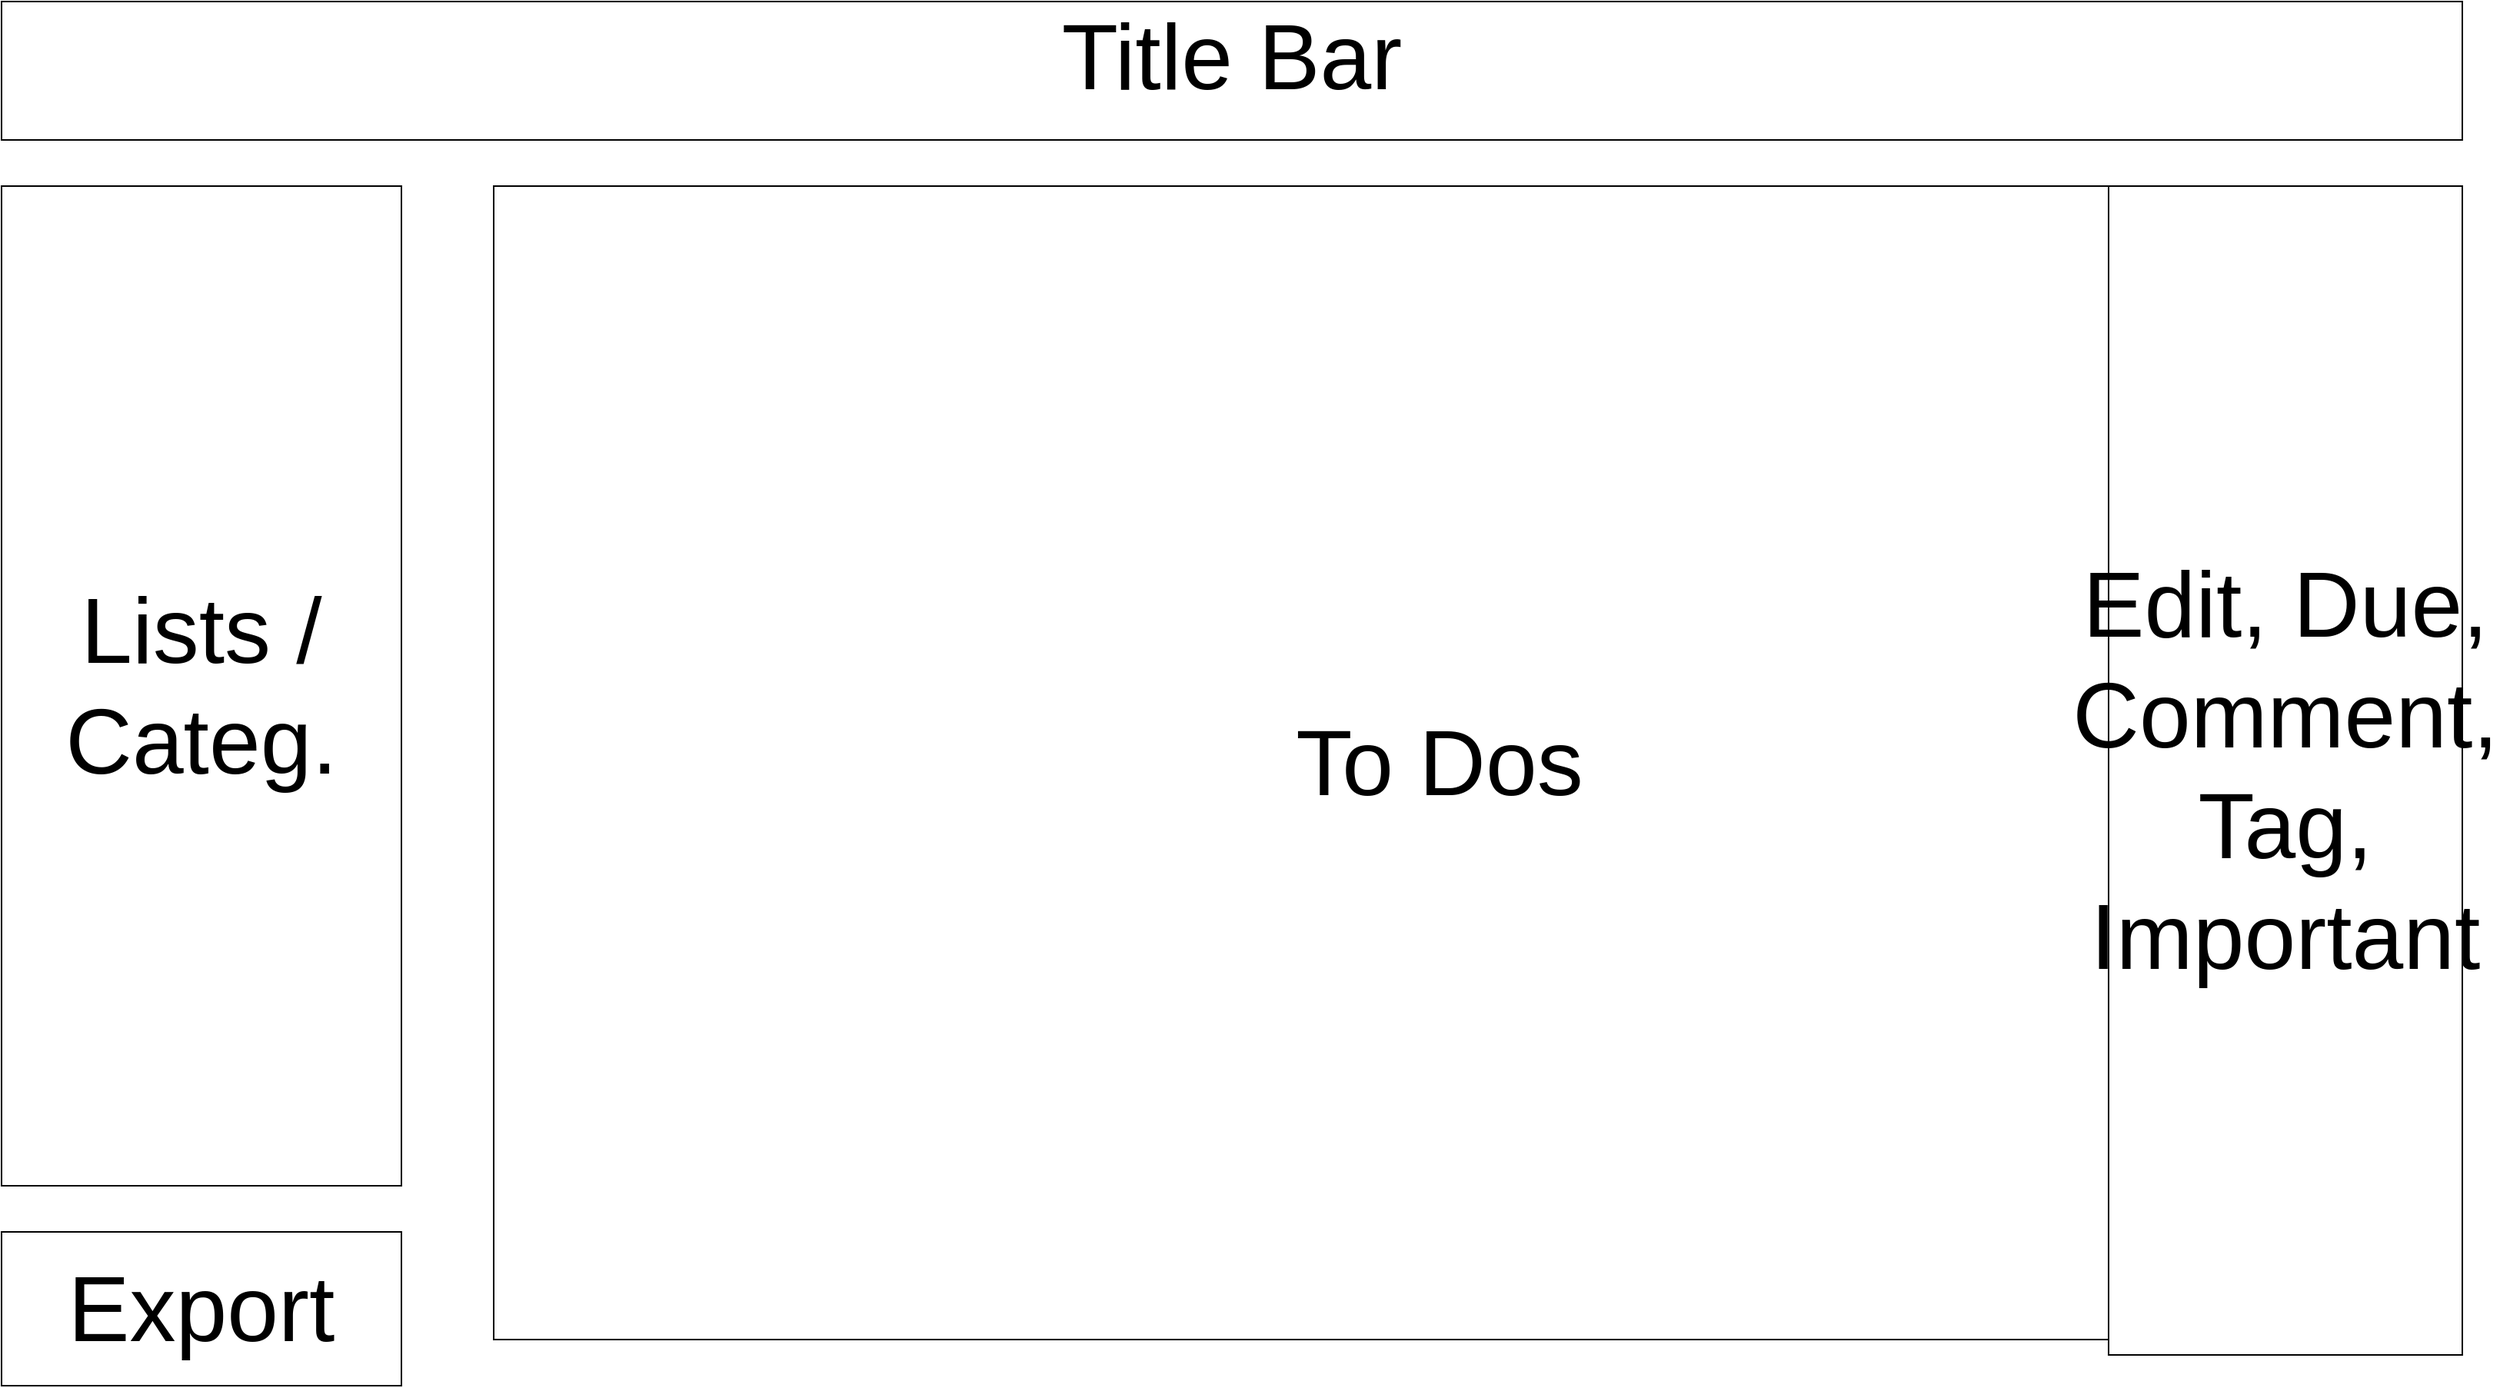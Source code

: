 <mxfile>
    <diagram id="qE0LO72ObkSBFUfMOTbk" name="Page-1">
        <mxGraphModel dx="1762" dy="1276" grid="1" gridSize="10" guides="1" tooltips="1" connect="1" arrows="1" fold="1" page="1" pageScale="1" pageWidth="1600" pageHeight="900" math="0" shadow="0">
            <root>
                <mxCell id="0"/>
                <mxCell id="1" parent="0"/>
                <mxCell id="2" value="&lt;p style=&quot;line-height: 120%;&quot;&gt;&lt;font style=&quot;font-size: 60px;&quot;&gt;Title Bar&lt;/font&gt;&lt;/p&gt;" style="rounded=0;whiteSpace=wrap;html=1;" vertex="1" parent="1">
                    <mxGeometry width="1600" height="90" as="geometry"/>
                </mxCell>
                <mxCell id="5" value="Lists /&lt;br&gt;Categ." style="rounded=0;whiteSpace=wrap;html=1;fontSize=60;" vertex="1" parent="1">
                    <mxGeometry y="120" width="260" height="650" as="geometry"/>
                </mxCell>
                <mxCell id="6" value="Export" style="rounded=0;whiteSpace=wrap;html=1;fontSize=60;" vertex="1" parent="1">
                    <mxGeometry y="800" width="260" height="100" as="geometry"/>
                </mxCell>
                <mxCell id="7" value="To Dos" style="rounded=0;whiteSpace=wrap;html=1;fontSize=60;" vertex="1" parent="1">
                    <mxGeometry x="320" y="120" width="1230" height="750" as="geometry"/>
                </mxCell>
                <mxCell id="8" value="Edit, Due, Comment, Tag, Important" style="rounded=0;whiteSpace=wrap;html=1;fontSize=60;" vertex="1" parent="1">
                    <mxGeometry x="1370" y="120" width="230" height="760" as="geometry"/>
                </mxCell>
            </root>
        </mxGraphModel>
    </diagram>
</mxfile>